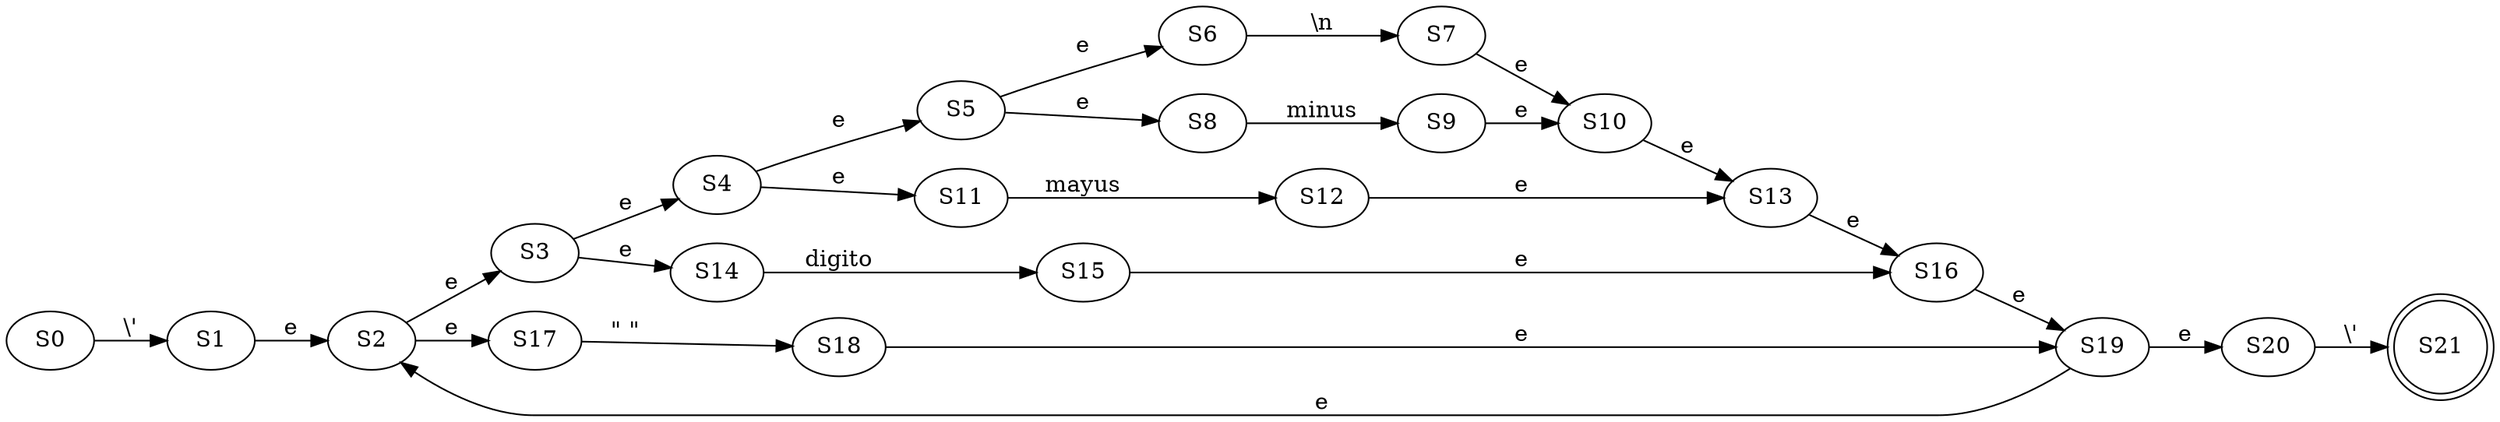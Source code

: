 digraph G {
 rankdir="LR" 

S0 -> S1[label="\\'"]
S1 -> S2[label="e"]
S2 -> S3[label="e"]
S3 -> S4[label="e"]
S4 -> S5[label="e"]
S5 -> S6[label="e"]
S6 -> S7[label="\\n"]
S5 -> S8[label="e"]
S8 -> S9[label="minus"]
S9 -> S10[label="e"]
S7 -> S10[label="e"]
S4 -> S11[label="e"]
S11 -> S12[label="mayus"]
S12 -> S13[label="e"]
S10 -> S13[label="e"]
S3 -> S14[label="e"]
S14 -> S15[label="digito"]
S15 -> S16[label="e"]
S13 -> S16[label="e"]
S2 -> S17[label="e"]
S17 -> S18[label="\" \""]
S18 -> S19[label="e"]
S16 -> S19[label="e"]
S19 -> S2[label="e"]
S19 -> S20[label="e"]
S20 -> S21[label="\\'"]
S21[shape = doublecircle]; 
}
